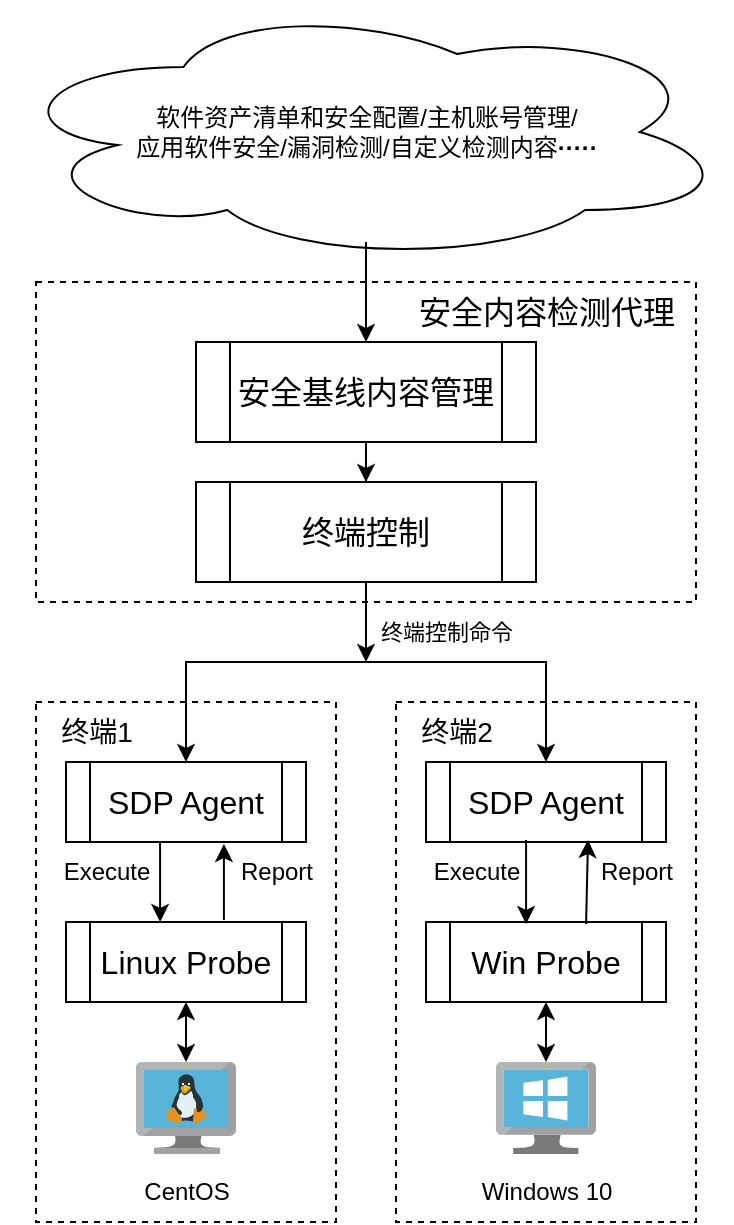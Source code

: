 <mxfile version="21.6.2" type="github">
  <diagram name="第 1 页" id="Cb6KBtlQO4zsFhFrOrkQ">
    <mxGraphModel dx="2261" dy="-419" grid="1" gridSize="10" guides="1" tooltips="1" connect="1" arrows="1" fold="1" page="1" pageScale="1" pageWidth="827" pageHeight="1169" math="0" shadow="0">
      <root>
        <mxCell id="0" />
        <mxCell id="1" parent="0" />
        <mxCell id="JbFkzy3ocWtGg6oGgjDL-1" value="软件资产清单和安全配置/主机账号管理/&lt;br&gt;应用软件安全/漏洞检测/自定义检测内容&lt;b&gt;·····&lt;/b&gt;" style="ellipse;shape=cloud;whiteSpace=wrap;html=1;" vertex="1" parent="1">
          <mxGeometry x="-452.5" y="2150" width="365" height="130" as="geometry" />
        </mxCell>
        <mxCell id="JbFkzy3ocWtGg6oGgjDL-2" value="" style="rounded=0;whiteSpace=wrap;html=1;dashed=1;" vertex="1" parent="1">
          <mxGeometry x="-435" y="2290" width="330" height="160" as="geometry" />
        </mxCell>
        <mxCell id="JbFkzy3ocWtGg6oGgjDL-3" style="edgeStyle=orthogonalEdgeStyle;rounded=0;orthogonalLoop=1;jettySize=auto;html=1;exitX=0.5;exitY=1;exitDx=0;exitDy=0;" edge="1" parent="1" source="JbFkzy3ocWtGg6oGgjDL-4" target="JbFkzy3ocWtGg6oGgjDL-6">
          <mxGeometry relative="1" as="geometry" />
        </mxCell>
        <mxCell id="JbFkzy3ocWtGg6oGgjDL-4" value="&lt;font style=&quot;font-size: 16px;&quot;&gt;安全基线内容管理&lt;/font&gt;" style="shape=process;whiteSpace=wrap;html=1;backgroundOutline=1;" vertex="1" parent="1">
          <mxGeometry x="-355" y="2320" width="170" height="50" as="geometry" />
        </mxCell>
        <mxCell id="JbFkzy3ocWtGg6oGgjDL-5" style="edgeStyle=orthogonalEdgeStyle;rounded=0;orthogonalLoop=1;jettySize=auto;html=1;exitX=0.5;exitY=1;exitDx=0;exitDy=0;" edge="1" parent="1" source="JbFkzy3ocWtGg6oGgjDL-6">
          <mxGeometry relative="1" as="geometry">
            <mxPoint x="-270" y="2480" as="targetPoint" />
          </mxGeometry>
        </mxCell>
        <mxCell id="JbFkzy3ocWtGg6oGgjDL-6" value="&lt;font style=&quot;font-size: 16px;&quot;&gt;终端控制&lt;/font&gt;" style="shape=process;whiteSpace=wrap;html=1;backgroundOutline=1;" vertex="1" parent="1">
          <mxGeometry x="-355" y="2390" width="170" height="50" as="geometry" />
        </mxCell>
        <mxCell id="JbFkzy3ocWtGg6oGgjDL-7" value="" style="rounded=0;whiteSpace=wrap;html=1;dashed=1;" vertex="1" parent="1">
          <mxGeometry x="-435" y="2500" width="150" height="260" as="geometry" />
        </mxCell>
        <mxCell id="JbFkzy3ocWtGg6oGgjDL-8" value="" style="rounded=0;whiteSpace=wrap;html=1;dashed=1;" vertex="1" parent="1">
          <mxGeometry x="-255" y="2500" width="150" height="260" as="geometry" />
        </mxCell>
        <mxCell id="JbFkzy3ocWtGg6oGgjDL-9" value="&lt;font style=&quot;font-size: 16px;&quot;&gt;SDP Agent&lt;/font&gt;" style="shape=process;whiteSpace=wrap;html=1;backgroundOutline=1;" vertex="1" parent="1">
          <mxGeometry x="-420" y="2530" width="120" height="40" as="geometry" />
        </mxCell>
        <mxCell id="JbFkzy3ocWtGg6oGgjDL-10" value="&lt;font style=&quot;font-size: 16px;&quot;&gt;Linux Probe&lt;/font&gt;" style="shape=process;whiteSpace=wrap;html=1;backgroundOutline=1;" vertex="1" parent="1">
          <mxGeometry x="-420" y="2610" width="120" height="40" as="geometry" />
        </mxCell>
        <mxCell id="JbFkzy3ocWtGg6oGgjDL-11" value="&lt;font style=&quot;font-size: 16px;&quot;&gt;SDP Agent&lt;/font&gt;" style="shape=process;whiteSpace=wrap;html=1;backgroundOutline=1;" vertex="1" parent="1">
          <mxGeometry x="-240" y="2530" width="120" height="40" as="geometry" />
        </mxCell>
        <mxCell id="JbFkzy3ocWtGg6oGgjDL-12" value="&lt;font style=&quot;font-size: 16px;&quot;&gt;Win Probe&lt;/font&gt;" style="shape=process;whiteSpace=wrap;html=1;backgroundOutline=1;" vertex="1" parent="1">
          <mxGeometry x="-240" y="2610" width="120" height="40" as="geometry" />
        </mxCell>
        <mxCell id="JbFkzy3ocWtGg6oGgjDL-13" value="" style="image;sketch=0;aspect=fixed;html=1;points=[];align=center;fontSize=12;image=img/lib/mscae/VM_Linux.svg;" vertex="1" parent="1">
          <mxGeometry x="-385" y="2680" width="50" height="46" as="geometry" />
        </mxCell>
        <mxCell id="JbFkzy3ocWtGg6oGgjDL-14" value="" style="image;sketch=0;aspect=fixed;html=1;points=[];align=center;fontSize=12;image=img/lib/mscae/VirtualMachineWindows.svg;" vertex="1" parent="1">
          <mxGeometry x="-205" y="2680" width="50" height="46" as="geometry" />
        </mxCell>
        <mxCell id="JbFkzy3ocWtGg6oGgjDL-15" value="CentOS" style="text;html=1;align=center;verticalAlign=middle;resizable=0;points=[];autosize=1;strokeColor=none;fillColor=none;" vertex="1" parent="1">
          <mxGeometry x="-395" y="2730" width="70" height="30" as="geometry" />
        </mxCell>
        <mxCell id="JbFkzy3ocWtGg6oGgjDL-16" value="Windows 10" style="text;html=1;align=center;verticalAlign=middle;resizable=0;points=[];autosize=1;strokeColor=none;fillColor=none;" vertex="1" parent="1">
          <mxGeometry x="-225" y="2730" width="90" height="30" as="geometry" />
        </mxCell>
        <mxCell id="JbFkzy3ocWtGg6oGgjDL-17" value="" style="endArrow=classic;startArrow=classic;html=1;rounded=0;entryX=0.5;entryY=0;entryDx=0;entryDy=0;exitX=0.5;exitY=0;exitDx=0;exitDy=0;" edge="1" parent="1" source="JbFkzy3ocWtGg6oGgjDL-9" target="JbFkzy3ocWtGg6oGgjDL-11">
          <mxGeometry width="50" height="50" relative="1" as="geometry">
            <mxPoint x="-650" y="2590" as="sourcePoint" />
            <mxPoint x="-600" y="2540" as="targetPoint" />
            <Array as="points">
              <mxPoint x="-360" y="2480" />
              <mxPoint x="-180" y="2480" />
            </Array>
          </mxGeometry>
        </mxCell>
        <mxCell id="JbFkzy3ocWtGg6oGgjDL-18" value="" style="endArrow=classic;startArrow=classic;html=1;rounded=0;entryX=0.5;entryY=1;entryDx=0;entryDy=0;" edge="1" parent="1" source="JbFkzy3ocWtGg6oGgjDL-13" target="JbFkzy3ocWtGg6oGgjDL-10">
          <mxGeometry width="50" height="50" relative="1" as="geometry">
            <mxPoint x="-670" y="2770" as="sourcePoint" />
            <mxPoint x="-620" y="2720" as="targetPoint" />
          </mxGeometry>
        </mxCell>
        <mxCell id="JbFkzy3ocWtGg6oGgjDL-19" value="" style="endArrow=classic;startArrow=classic;html=1;rounded=0;entryX=0.5;entryY=1;entryDx=0;entryDy=0;" edge="1" parent="1" source="JbFkzy3ocWtGg6oGgjDL-14" target="JbFkzy3ocWtGg6oGgjDL-12">
          <mxGeometry width="50" height="50" relative="1" as="geometry">
            <mxPoint x="-590" y="2780" as="sourcePoint" />
            <mxPoint x="-540" y="2730" as="targetPoint" />
          </mxGeometry>
        </mxCell>
        <mxCell id="JbFkzy3ocWtGg6oGgjDL-20" value="" style="endArrow=classic;html=1;rounded=0;exitX=0.392;exitY=1;exitDx=0;exitDy=0;exitPerimeter=0;entryX=0.392;entryY=0;entryDx=0;entryDy=0;entryPerimeter=0;" edge="1" parent="1" source="JbFkzy3ocWtGg6oGgjDL-9" target="JbFkzy3ocWtGg6oGgjDL-10">
          <mxGeometry width="50" height="50" relative="1" as="geometry">
            <mxPoint x="-610" y="2730" as="sourcePoint" />
            <mxPoint x="-560" y="2680" as="targetPoint" />
          </mxGeometry>
        </mxCell>
        <mxCell id="JbFkzy3ocWtGg6oGgjDL-21" value="&lt;font style=&quot;font-size: 11px;&quot;&gt;终端控制命令&lt;/font&gt;" style="text;html=1;align=center;verticalAlign=middle;resizable=0;points=[];autosize=1;strokeColor=none;fillColor=none;" vertex="1" parent="1">
          <mxGeometry x="-280" y="2450" width="100" height="30" as="geometry" />
        </mxCell>
        <mxCell id="JbFkzy3ocWtGg6oGgjDL-22" value="" style="endArrow=classic;html=1;rounded=0;exitX=0.658;exitY=-0.025;exitDx=0;exitDy=0;exitPerimeter=0;entryX=0.658;entryY=1.025;entryDx=0;entryDy=0;entryPerimeter=0;" edge="1" parent="1" source="JbFkzy3ocWtGg6oGgjDL-10" target="JbFkzy3ocWtGg6oGgjDL-9">
          <mxGeometry width="50" height="50" relative="1" as="geometry">
            <mxPoint x="-560" y="2780" as="sourcePoint" />
            <mxPoint x="-510" y="2730" as="targetPoint" />
          </mxGeometry>
        </mxCell>
        <mxCell id="JbFkzy3ocWtGg6oGgjDL-23" value="Report" style="text;html=1;align=center;verticalAlign=middle;resizable=0;points=[];autosize=1;strokeColor=none;fillColor=none;" vertex="1" parent="1">
          <mxGeometry x="-345" y="2570" width="60" height="30" as="geometry" />
        </mxCell>
        <mxCell id="JbFkzy3ocWtGg6oGgjDL-24" value="Execute" style="text;html=1;align=center;verticalAlign=middle;resizable=0;points=[];autosize=1;strokeColor=none;fillColor=none;" vertex="1" parent="1">
          <mxGeometry x="-435" y="2570" width="70" height="30" as="geometry" />
        </mxCell>
        <mxCell id="JbFkzy3ocWtGg6oGgjDL-25" value="" style="endArrow=classic;html=1;rounded=0;exitX=0.417;exitY=0.975;exitDx=0;exitDy=0;exitPerimeter=0;entryX=0.417;entryY=0.025;entryDx=0;entryDy=0;entryPerimeter=0;" edge="1" parent="1" source="JbFkzy3ocWtGg6oGgjDL-11" target="JbFkzy3ocWtGg6oGgjDL-12">
          <mxGeometry width="50" height="50" relative="1" as="geometry">
            <mxPoint x="-590" y="2780" as="sourcePoint" />
            <mxPoint x="-540" y="2730" as="targetPoint" />
          </mxGeometry>
        </mxCell>
        <mxCell id="JbFkzy3ocWtGg6oGgjDL-26" value="Execute" style="text;html=1;align=center;verticalAlign=middle;resizable=0;points=[];autosize=1;strokeColor=none;fillColor=none;" vertex="1" parent="1">
          <mxGeometry x="-250" y="2570" width="70" height="30" as="geometry" />
        </mxCell>
        <mxCell id="JbFkzy3ocWtGg6oGgjDL-27" value="" style="endArrow=classic;html=1;rounded=0;exitX=0.667;exitY=0.025;exitDx=0;exitDy=0;exitPerimeter=0;entryX=0.675;entryY=0.975;entryDx=0;entryDy=0;entryPerimeter=0;" edge="1" parent="1" source="JbFkzy3ocWtGg6oGgjDL-12" target="JbFkzy3ocWtGg6oGgjDL-11">
          <mxGeometry width="50" height="50" relative="1" as="geometry">
            <mxPoint x="-550" y="2800" as="sourcePoint" />
            <mxPoint x="-500" y="2750" as="targetPoint" />
          </mxGeometry>
        </mxCell>
        <mxCell id="JbFkzy3ocWtGg6oGgjDL-28" value="Report" style="text;html=1;align=center;verticalAlign=middle;resizable=0;points=[];autosize=1;strokeColor=none;fillColor=none;" vertex="1" parent="1">
          <mxGeometry x="-165" y="2570" width="60" height="30" as="geometry" />
        </mxCell>
        <mxCell id="JbFkzy3ocWtGg6oGgjDL-29" value="" style="endArrow=classic;html=1;rounded=0;entryX=0.5;entryY=0;entryDx=0;entryDy=0;exitX=0.5;exitY=0.923;exitDx=0;exitDy=0;exitPerimeter=0;" edge="1" parent="1" source="JbFkzy3ocWtGg6oGgjDL-1" target="JbFkzy3ocWtGg6oGgjDL-4">
          <mxGeometry width="50" height="50" relative="1" as="geometry">
            <mxPoint x="-270" y="2280" as="sourcePoint" />
            <mxPoint x="-520" y="2470" as="targetPoint" />
          </mxGeometry>
        </mxCell>
        <mxCell id="JbFkzy3ocWtGg6oGgjDL-30" value="&lt;font style=&quot;font-size: 16px;&quot;&gt;安全内容检测代理&lt;/font&gt;" style="text;html=1;align=center;verticalAlign=middle;resizable=0;points=[];autosize=1;strokeColor=none;fillColor=none;" vertex="1" parent="1">
          <mxGeometry x="-255" y="2290" width="150" height="30" as="geometry" />
        </mxCell>
        <mxCell id="JbFkzy3ocWtGg6oGgjDL-31" value="&lt;font style=&quot;font-size: 14px;&quot;&gt;终端2&lt;/font&gt;" style="text;html=1;align=center;verticalAlign=middle;resizable=0;points=[];autosize=1;strokeColor=none;fillColor=none;" vertex="1" parent="1">
          <mxGeometry x="-255" y="2500" width="60" height="30" as="geometry" />
        </mxCell>
        <mxCell id="JbFkzy3ocWtGg6oGgjDL-32" value="&lt;font style=&quot;font-size: 14px;&quot;&gt;终端1&lt;/font&gt;" style="text;html=1;align=center;verticalAlign=middle;resizable=0;points=[];autosize=1;strokeColor=none;fillColor=none;" vertex="1" parent="1">
          <mxGeometry x="-435" y="2500" width="60" height="30" as="geometry" />
        </mxCell>
      </root>
    </mxGraphModel>
  </diagram>
</mxfile>
